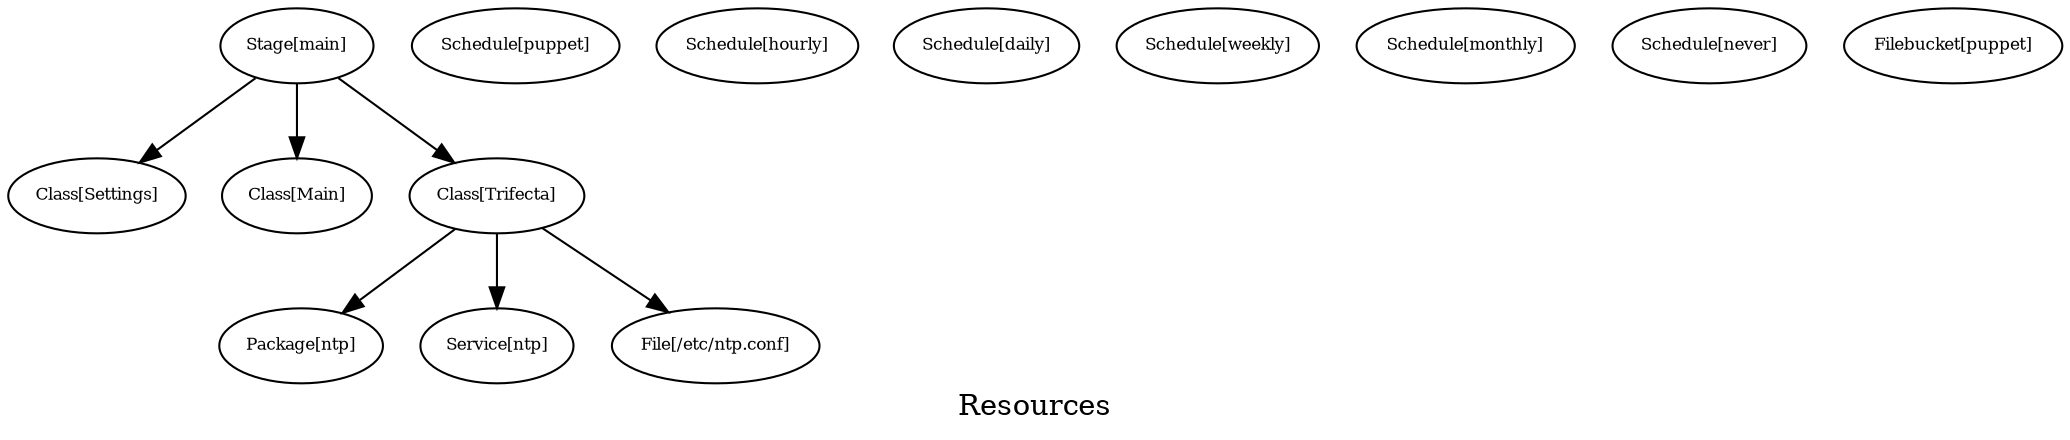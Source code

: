 digraph Resources {
    label = "Resources"
    "Stage[main]" [
        fontsize = 8,
        label = "Stage[main]"
    ]

    "Class[Settings]" [
        fontsize = 8,
        label = "Class[Settings]"
    ]

    "Class[Main]" [
        fontsize = 8,
        label = "Class[Main]"
    ]

    "Class[Trifecta]" [
        fontsize = 8,
        label = "Class[Trifecta]"
    ]

    "Package[ntp]" [
        fontsize = 8,
        label = "Package[ntp]"
    ]

    "Service[ntp]" [
        fontsize = 8,
        label = "Service[ntp]"
    ]

    "File[/etc/ntp.conf]" [
        fontsize = 8,
        label = "File[/etc/ntp.conf]"
    ]

    "Schedule[puppet]" [
        fontsize = 8,
        label = "Schedule[puppet]"
    ]

    "Schedule[hourly]" [
        fontsize = 8,
        label = "Schedule[hourly]"
    ]

    "Schedule[daily]" [
        fontsize = 8,
        label = "Schedule[daily]"
    ]

    "Schedule[weekly]" [
        fontsize = 8,
        label = "Schedule[weekly]"
    ]

    "Schedule[monthly]" [
        fontsize = 8,
        label = "Schedule[monthly]"
    ]

    "Schedule[never]" [
        fontsize = 8,
        label = "Schedule[never]"
    ]

    "Filebucket[puppet]" [
        fontsize = 8,
        label = "Filebucket[puppet]"
    ]

    "Stage[main]" -> "Class[Settings]" [
        fontsize = 8
    ]

    "Stage[main]" -> "Class[Main]" [
        fontsize = 8
    ]

    "Stage[main]" -> "Class[Trifecta]" [
        fontsize = 8
    ]

    "Class[Trifecta]" -> "Package[ntp]" [
        fontsize = 8
    ]

    "Class[Trifecta]" -> "Service[ntp]" [
        fontsize = 8
    ]

    "Class[Trifecta]" -> "File[/etc/ntp.conf]" [
        fontsize = 8
    ]

}
